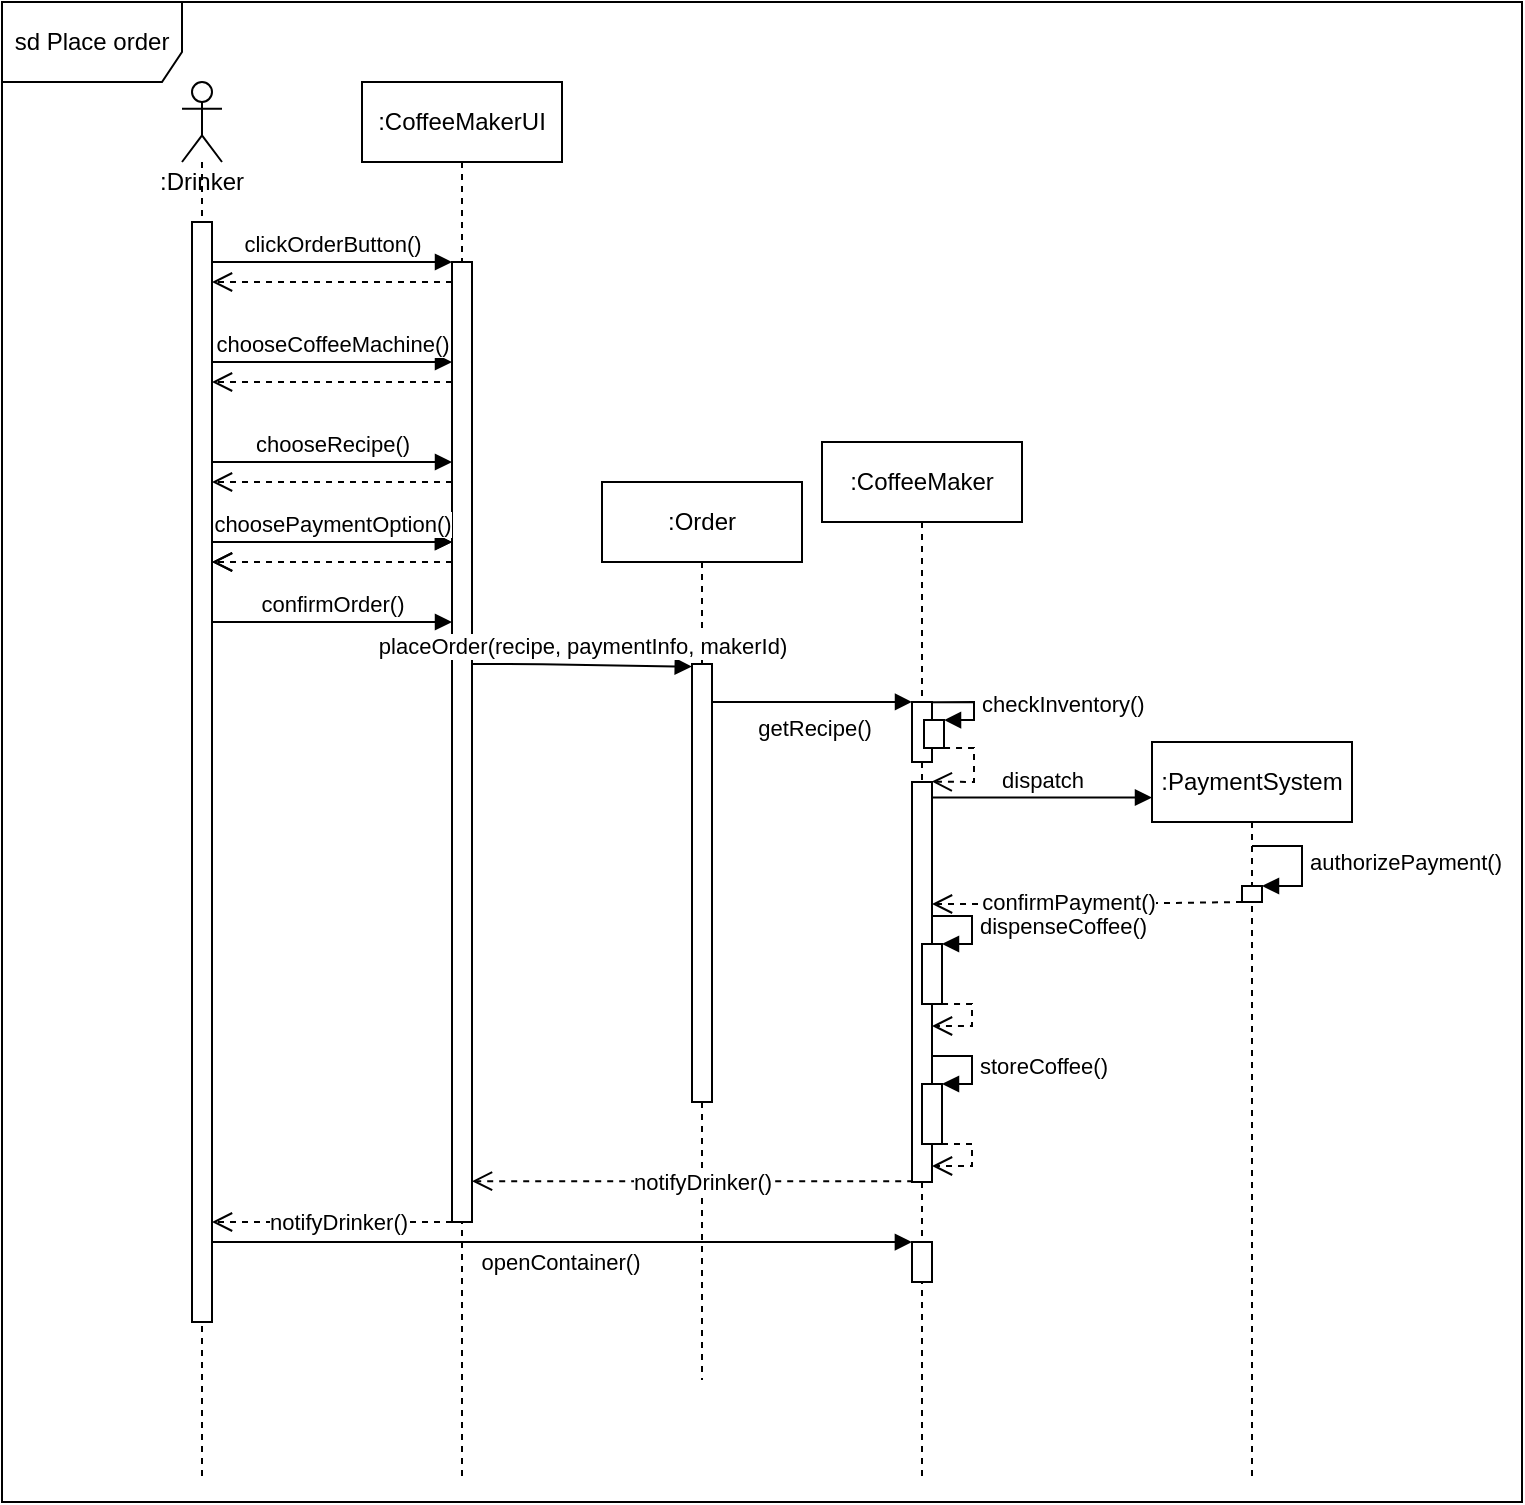 <mxfile version="14.2.7" type="device"><diagram id="QwcUYMSqifzDPG4ZupPe" name="Page-1"><mxGraphModel dx="1178" dy="681" grid="1" gridSize="10" guides="1" tooltips="1" connect="1" arrows="1" fold="1" page="1" pageScale="1" pageWidth="827" pageHeight="1169" math="0" shadow="0"><root><mxCell id="0"/><mxCell id="1" parent="0"/><mxCell id="F0tPbiRYhthZzuu6z7gq-63" value="sd Place order" style="shape=umlFrame;whiteSpace=wrap;html=1;width=90;height=40;" vertex="1" parent="1"><mxGeometry x="40" y="40" width="760" height="750" as="geometry"/></mxCell><mxCell id="F0tPbiRYhthZzuu6z7gq-88" value="&lt;div&gt;:Order&lt;/div&gt;" style="shape=umlLifeline;perimeter=lifelinePerimeter;whiteSpace=wrap;html=1;container=1;collapsible=0;recursiveResize=0;outlineConnect=0;align=center;" vertex="1" parent="1"><mxGeometry x="340" y="280" width="100" height="449" as="geometry"/></mxCell><mxCell id="F0tPbiRYhthZzuu6z7gq-112" value="" style="html=1;points=[];perimeter=orthogonalPerimeter;align=center;" vertex="1" parent="F0tPbiRYhthZzuu6z7gq-88"><mxGeometry x="45" y="91" width="10" height="219" as="geometry"/></mxCell><mxCell id="F0tPbiRYhthZzuu6z7gq-94" value=":CoffeeMakerUI" style="shape=umlLifeline;perimeter=lifelinePerimeter;whiteSpace=wrap;html=1;container=1;collapsible=0;recursiveResize=0;outlineConnect=0;" vertex="1" parent="1"><mxGeometry x="220" y="80" width="100" height="700" as="geometry"/></mxCell><mxCell id="F0tPbiRYhthZzuu6z7gq-95" value="" style="html=1;points=[];perimeter=orthogonalPerimeter;align=center;" vertex="1" parent="F0tPbiRYhthZzuu6z7gq-94"><mxGeometry x="45" y="90" width="10" height="480" as="geometry"/></mxCell><mxCell id="F0tPbiRYhthZzuu6z7gq-64" value="&lt;div&gt;:Drinker&lt;/div&gt;" style="shape=umlLifeline;participant=umlActor;perimeter=lifelinePerimeter;whiteSpace=wrap;html=1;container=1;collapsible=0;recursiveResize=0;verticalAlign=top;spacingTop=36;outlineConnect=0;" vertex="1" parent="1"><mxGeometry x="130" y="80" width="20" height="700" as="geometry"/></mxCell><mxCell id="F0tPbiRYhthZzuu6z7gq-65" value="" style="html=1;points=[];perimeter=orthogonalPerimeter;" vertex="1" parent="F0tPbiRYhthZzuu6z7gq-64"><mxGeometry x="5" y="70" width="10" height="550" as="geometry"/></mxCell><mxCell id="F0tPbiRYhthZzuu6z7gq-66" value="clickOrderButton()" style="html=1;verticalAlign=bottom;endArrow=block;" edge="1" parent="1" source="F0tPbiRYhthZzuu6z7gq-65" target="F0tPbiRYhthZzuu6z7gq-95"><mxGeometry relative="1" as="geometry"><mxPoint x="130" y="170" as="sourcePoint"/><mxPoint x="289.5" y="220" as="targetPoint"/><Array as="points"><mxPoint x="240" y="170"/></Array></mxGeometry></mxCell><mxCell id="F0tPbiRYhthZzuu6z7gq-67" value="" style="html=1;verticalAlign=bottom;endArrow=open;dashed=1;endSize=8;exitX=0.06;exitY=0.998;exitDx=0;exitDy=0;exitPerimeter=0;" edge="1" parent="1" source="F0tPbiRYhthZzuu6z7gq-70" target="F0tPbiRYhthZzuu6z7gq-95"><mxGeometry relative="1" as="geometry"><mxPoint x="175" y="440" as="targetPoint"/><mxPoint x="360" y="440" as="sourcePoint"/></mxGeometry></mxCell><mxCell id="F0tPbiRYhthZzuu6z7gq-68" value="notifyDrinker()" style="edgeLabel;html=1;align=center;verticalAlign=middle;resizable=0;points=[];" vertex="1" connectable="0" parent="F0tPbiRYhthZzuu6z7gq-67"><mxGeometry x="-0.038" relative="1" as="geometry"><mxPoint as="offset"/></mxGeometry></mxCell><mxCell id="F0tPbiRYhthZzuu6z7gq-69" value=":CoffeeMaker" style="shape=umlLifeline;perimeter=lifelinePerimeter;whiteSpace=wrap;html=1;container=1;collapsible=0;recursiveResize=0;outlineConnect=0;" vertex="1" parent="1"><mxGeometry x="450" y="260" width="100" height="520" as="geometry"/></mxCell><mxCell id="F0tPbiRYhthZzuu6z7gq-90" value="" style="html=1;points=[];perimeter=orthogonalPerimeter;align=center;" vertex="1" parent="F0tPbiRYhthZzuu6z7gq-69"><mxGeometry x="45" y="130" width="10" height="30" as="geometry"/></mxCell><mxCell id="F0tPbiRYhthZzuu6z7gq-83" value="" style="html=1;points=[];perimeter=orthogonalPerimeter;" vertex="1" parent="F0tPbiRYhthZzuu6z7gq-69"><mxGeometry x="45" y="400" width="10" height="20" as="geometry"/></mxCell><mxCell id="F0tPbiRYhthZzuu6z7gq-70" value="" style="html=1;points=[];perimeter=orthogonalPerimeter;" vertex="1" parent="1"><mxGeometry x="495" y="430" width="10" height="200" as="geometry"/></mxCell><mxCell id="F0tPbiRYhthZzuu6z7gq-71" value=":PaymentSystem" style="shape=umlLifeline;perimeter=lifelinePerimeter;whiteSpace=wrap;html=1;container=1;collapsible=0;recursiveResize=0;outlineConnect=0;" vertex="1" parent="1"><mxGeometry x="615" y="410" width="100" height="370" as="geometry"/></mxCell><mxCell id="F0tPbiRYhthZzuu6z7gq-72" value="" style="html=1;points=[];perimeter=orthogonalPerimeter;" vertex="1" parent="F0tPbiRYhthZzuu6z7gq-71"><mxGeometry x="45" y="72" width="10" height="8" as="geometry"/></mxCell><mxCell id="F0tPbiRYhthZzuu6z7gq-73" value="authorizePayment()" style="edgeStyle=orthogonalEdgeStyle;html=1;align=left;spacingLeft=2;endArrow=block;rounded=0;entryX=1;entryY=0;" edge="1" parent="F0tPbiRYhthZzuu6z7gq-71" target="F0tPbiRYhthZzuu6z7gq-72"><mxGeometry relative="1" as="geometry"><mxPoint x="50" y="52" as="sourcePoint"/><Array as="points"><mxPoint x="75" y="52"/></Array></mxGeometry></mxCell><mxCell id="F0tPbiRYhthZzuu6z7gq-74" value="dispatch" style="html=1;verticalAlign=bottom;endArrow=block;entryX=0;entryY=0.075;entryDx=0;entryDy=0;entryPerimeter=0;" edge="1" parent="1" source="F0tPbiRYhthZzuu6z7gq-70" target="F0tPbiRYhthZzuu6z7gq-71"><mxGeometry relative="1" as="geometry"><mxPoint x="370" y="500" as="sourcePoint"/></mxGeometry></mxCell><mxCell id="F0tPbiRYhthZzuu6z7gq-75" value="" style="html=1;verticalAlign=bottom;endArrow=open;dashed=1;endSize=8;" edge="1" parent="1" source="F0tPbiRYhthZzuu6z7gq-72" target="F0tPbiRYhthZzuu6z7gq-70"><mxGeometry relative="1" as="geometry"><mxPoint x="505" y="477" as="targetPoint"/><mxPoint x="495" y="529.0" as="sourcePoint"/><Array as="points"><mxPoint x="585" y="491"/></Array></mxGeometry></mxCell><mxCell id="F0tPbiRYhthZzuu6z7gq-76" value="confirmPayment()" style="edgeLabel;html=1;align=center;verticalAlign=middle;resizable=0;points=[];" vertex="1" connectable="0" parent="F0tPbiRYhthZzuu6z7gq-75"><mxGeometry x="0.123" y="-1" relative="1" as="geometry"><mxPoint as="offset"/></mxGeometry></mxCell><mxCell id="F0tPbiRYhthZzuu6z7gq-77" value="dispenseCoffee()" style="edgeStyle=orthogonalEdgeStyle;html=1;align=left;spacingLeft=2;endArrow=block;rounded=0;entryX=1.002;entryY=0.002;entryDx=0;entryDy=0;entryPerimeter=0;" edge="1" parent="1" target="F0tPbiRYhthZzuu6z7gq-78"><mxGeometry relative="1" as="geometry"><mxPoint x="505" y="497" as="sourcePoint"/><Array as="points"><mxPoint x="525" y="497"/><mxPoint x="525" y="511"/><mxPoint x="510" y="511"/></Array><mxPoint x="509.67" y="518.32" as="targetPoint"/></mxGeometry></mxCell><mxCell id="F0tPbiRYhthZzuu6z7gq-78" value="" style="html=1;points=[];perimeter=orthogonalPerimeter;" vertex="1" parent="1"><mxGeometry x="500" y="511" width="10" height="30" as="geometry"/></mxCell><mxCell id="F0tPbiRYhthZzuu6z7gq-79" value="" style="html=1;verticalAlign=bottom;endArrow=open;dashed=1;endSize=8;exitX=1.002;exitY=1.001;exitDx=0;exitDy=0;exitPerimeter=0;rounded=0;" edge="1" parent="1" source="F0tPbiRYhthZzuu6z7gq-78"><mxGeometry relative="1" as="geometry"><mxPoint x="505" y="552" as="targetPoint"/><mxPoint x="495" y="557.5" as="sourcePoint"/><Array as="points"><mxPoint x="525" y="541"/><mxPoint x="525" y="552"/></Array></mxGeometry></mxCell><mxCell id="F0tPbiRYhthZzuu6z7gq-80" value="storeCoffee()" style="edgeStyle=orthogonalEdgeStyle;html=1;align=left;spacingLeft=2;endArrow=block;rounded=0;entryX=1.001;entryY=0.003;entryDx=0;entryDy=0;entryPerimeter=0;" edge="1" parent="1" target="F0tPbiRYhthZzuu6z7gq-81"><mxGeometry relative="1" as="geometry"><mxPoint x="505" y="567" as="sourcePoint"/><Array as="points"><mxPoint x="525" y="567"/><mxPoint x="525" y="581"/><mxPoint x="510" y="581"/></Array><mxPoint x="509.67" y="588.32" as="targetPoint"/></mxGeometry></mxCell><mxCell id="F0tPbiRYhthZzuu6z7gq-81" value="" style="html=1;points=[];perimeter=orthogonalPerimeter;" vertex="1" parent="1"><mxGeometry x="500" y="581" width="10" height="30" as="geometry"/></mxCell><mxCell id="F0tPbiRYhthZzuu6z7gq-82" value="" style="html=1;verticalAlign=bottom;endArrow=open;dashed=1;endSize=8;exitX=1;exitY=1.001;exitDx=0;exitDy=0;exitPerimeter=0;rounded=0;" edge="1" parent="1" source="F0tPbiRYhthZzuu6z7gq-81"><mxGeometry relative="1" as="geometry"><mxPoint x="505" y="622" as="targetPoint"/><mxPoint x="495" y="627.5" as="sourcePoint"/><Array as="points"><mxPoint x="525" y="611"/><mxPoint x="525" y="622"/></Array></mxGeometry></mxCell><mxCell id="F0tPbiRYhthZzuu6z7gq-84" value="openContainer()" style="html=1;verticalAlign=bottom;endArrow=block;entryX=-0.005;entryY=0.001;entryDx=0;entryDy=0;entryPerimeter=0;" edge="1" parent="1" source="F0tPbiRYhthZzuu6z7gq-65" target="F0tPbiRYhthZzuu6z7gq-83"><mxGeometry x="-0.004" y="-19" relative="1" as="geometry"><mxPoint x="240" y="240" as="sourcePoint"/><Array as="points"><mxPoint x="280" y="660"/></Array><mxPoint as="offset"/></mxGeometry></mxCell><mxCell id="F0tPbiRYhthZzuu6z7gq-89" value="getRecipe()" style="html=1;verticalAlign=bottom;endArrow=block;entryX=0;entryY=-0.001;entryDx=0;entryDy=0;entryPerimeter=0;" edge="1" parent="1" source="F0tPbiRYhthZzuu6z7gq-112" target="F0tPbiRYhthZzuu6z7gq-90"><mxGeometry x="0.016" y="-22" width="80" relative="1" as="geometry"><mxPoint x="389.929" y="420" as="sourcePoint"/><mxPoint x="340" y="409.8" as="targetPoint"/><mxPoint as="offset"/></mxGeometry></mxCell><mxCell id="F0tPbiRYhthZzuu6z7gq-91" value="checkInventory()" style="edgeStyle=orthogonalEdgeStyle;html=1;align=left;spacingLeft=2;endArrow=block;rounded=0;entryX=1.002;entryY=0.002;entryDx=0;entryDy=0;entryPerimeter=0;exitX=1;exitY=0.004;exitDx=0;exitDy=0;exitPerimeter=0;" edge="1" parent="1" target="F0tPbiRYhthZzuu6z7gq-92" source="F0tPbiRYhthZzuu6z7gq-90"><mxGeometry relative="1" as="geometry"><mxPoint x="506" y="389" as="sourcePoint"/><Array as="points"><mxPoint x="506" y="390"/><mxPoint x="526" y="390"/><mxPoint x="526" y="399"/></Array><mxPoint x="510.67" y="390.32" as="targetPoint"/></mxGeometry></mxCell><mxCell id="F0tPbiRYhthZzuu6z7gq-92" value="" style="html=1;points=[];perimeter=orthogonalPerimeter;" vertex="1" parent="1"><mxGeometry x="501" y="399" width="10" height="14" as="geometry"/></mxCell><mxCell id="F0tPbiRYhthZzuu6z7gq-93" value="" style="html=1;verticalAlign=bottom;endArrow=open;dashed=1;endSize=8;exitX=1.002;exitY=1.001;exitDx=0;exitDy=0;exitPerimeter=0;rounded=0;entryX=0.99;entryY=-0.001;entryDx=0;entryDy=0;entryPerimeter=0;" edge="1" parent="1" source="F0tPbiRYhthZzuu6z7gq-92" target="F0tPbiRYhthZzuu6z7gq-70"><mxGeometry relative="1" as="geometry"><mxPoint x="506" y="424" as="targetPoint"/><mxPoint x="496" y="429.5" as="sourcePoint"/><Array as="points"><mxPoint x="526" y="413"/><mxPoint x="526" y="430"/></Array></mxGeometry></mxCell><mxCell id="F0tPbiRYhthZzuu6z7gq-97" value="" style="html=1;verticalAlign=bottom;endArrow=open;dashed=1;endSize=8;" edge="1" parent="1" source="F0tPbiRYhthZzuu6z7gq-95" target="F0tPbiRYhthZzuu6z7gq-65"><mxGeometry relative="1" as="geometry"><mxPoint x="29.7" y="460" as="targetPoint"/><mxPoint x="250.3" y="460" as="sourcePoint"/><Array as="points"><mxPoint x="210" y="650"/></Array></mxGeometry></mxCell><mxCell id="F0tPbiRYhthZzuu6z7gq-98" value="notifyDrinker()" style="edgeLabel;html=1;align=center;verticalAlign=middle;resizable=0;points=[];" vertex="1" connectable="0" parent="F0tPbiRYhthZzuu6z7gq-97"><mxGeometry x="-0.038" relative="1" as="geometry"><mxPoint as="offset"/></mxGeometry></mxCell><mxCell id="F0tPbiRYhthZzuu6z7gq-96" value="placeOrder(recipe, paymentInfo, makerId)" style="html=1;verticalAlign=bottom;endArrow=block;entryX=-0.012;entryY=0.006;entryDx=0;entryDy=0;entryPerimeter=0;" edge="1" parent="1" source="F0tPbiRYhthZzuu6z7gq-95" target="F0tPbiRYhthZzuu6z7gq-112"><mxGeometry relative="1" as="geometry"><mxPoint x="275" y="370" as="sourcePoint"/><mxPoint x="340" y="373" as="targetPoint"/><Array as="points"><mxPoint x="300" y="371"/></Array></mxGeometry></mxCell><mxCell id="F0tPbiRYhthZzuu6z7gq-102" value="" style="html=1;verticalAlign=bottom;endArrow=open;dashed=1;endSize=8;" edge="1" parent="1" source="F0tPbiRYhthZzuu6z7gq-95" target="F0tPbiRYhthZzuu6z7gq-65"><mxGeometry relative="1" as="geometry"><mxPoint x="250" y="210" as="sourcePoint"/><mxPoint x="170" y="210" as="targetPoint"/><Array as="points"><mxPoint x="220" y="180"/></Array></mxGeometry></mxCell><mxCell id="F0tPbiRYhthZzuu6z7gq-103" value="chooseCoffeeMachine()" style="html=1;verticalAlign=bottom;endArrow=block;" edge="1" parent="1"><mxGeometry relative="1" as="geometry"><mxPoint x="145" y="220" as="sourcePoint"/><mxPoint x="265" y="220" as="targetPoint"/><Array as="points"><mxPoint x="240" y="220"/></Array></mxGeometry></mxCell><mxCell id="F0tPbiRYhthZzuu6z7gq-104" value="" style="html=1;verticalAlign=bottom;endArrow=open;dashed=1;endSize=8;" edge="1" parent="1"><mxGeometry relative="1" as="geometry"><mxPoint x="265" y="230" as="sourcePoint"/><mxPoint x="145" y="230" as="targetPoint"/><Array as="points"><mxPoint x="220" y="230"/></Array></mxGeometry></mxCell><mxCell id="F0tPbiRYhthZzuu6z7gq-105" value="chooseRecipe()" style="html=1;verticalAlign=bottom;endArrow=block;" edge="1" parent="1"><mxGeometry relative="1" as="geometry"><mxPoint x="145" y="270" as="sourcePoint"/><mxPoint x="265" y="270" as="targetPoint"/><Array as="points"><mxPoint x="240" y="270"/></Array></mxGeometry></mxCell><mxCell id="F0tPbiRYhthZzuu6z7gq-106" value="" style="html=1;verticalAlign=bottom;endArrow=open;dashed=1;endSize=8;" edge="1" parent="1"><mxGeometry relative="1" as="geometry"><mxPoint x="265" y="280" as="sourcePoint"/><mxPoint x="145" y="280" as="targetPoint"/><Array as="points"><mxPoint x="220" y="280"/></Array></mxGeometry></mxCell><mxCell id="F0tPbiRYhthZzuu6z7gq-107" value="choosePaymentOption()" style="html=1;verticalAlign=bottom;endArrow=block;" edge="1" parent="1"><mxGeometry relative="1" as="geometry"><mxPoint x="145" y="310" as="sourcePoint"/><mxPoint x="265" y="310" as="targetPoint"/><Array as="points"><mxPoint x="240" y="310"/></Array></mxGeometry></mxCell><mxCell id="F0tPbiRYhthZzuu6z7gq-108" value="" style="html=1;verticalAlign=bottom;endArrow=open;dashed=1;endSize=8;" edge="1" parent="1"><mxGeometry relative="1" as="geometry"><mxPoint x="265" y="320" as="sourcePoint"/><mxPoint x="145" y="320" as="targetPoint"/><Array as="points"><mxPoint x="220" y="320"/></Array></mxGeometry></mxCell><mxCell id="F0tPbiRYhthZzuu6z7gq-109" value="choosePaymentOption()" style="html=1;verticalAlign=bottom;endArrow=block;" edge="1" parent="1"><mxGeometry relative="1" as="geometry"><mxPoint x="145" y="310" as="sourcePoint"/><mxPoint x="265" y="310" as="targetPoint"/><Array as="points"><mxPoint x="240" y="310"/></Array></mxGeometry></mxCell><mxCell id="F0tPbiRYhthZzuu6z7gq-110" value="" style="html=1;verticalAlign=bottom;endArrow=open;dashed=1;endSize=8;" edge="1" parent="1"><mxGeometry relative="1" as="geometry"><mxPoint x="265" y="320" as="sourcePoint"/><mxPoint x="145" y="320" as="targetPoint"/><Array as="points"><mxPoint x="220" y="320"/></Array></mxGeometry></mxCell><mxCell id="F0tPbiRYhthZzuu6z7gq-111" value="confirmOrder()" style="html=1;verticalAlign=bottom;endArrow=block;" edge="1" parent="1"><mxGeometry relative="1" as="geometry"><mxPoint x="145" y="350" as="sourcePoint"/><mxPoint x="265" y="350" as="targetPoint"/><Array as="points"><mxPoint x="240" y="350"/></Array></mxGeometry></mxCell></root></mxGraphModel></diagram></mxfile>